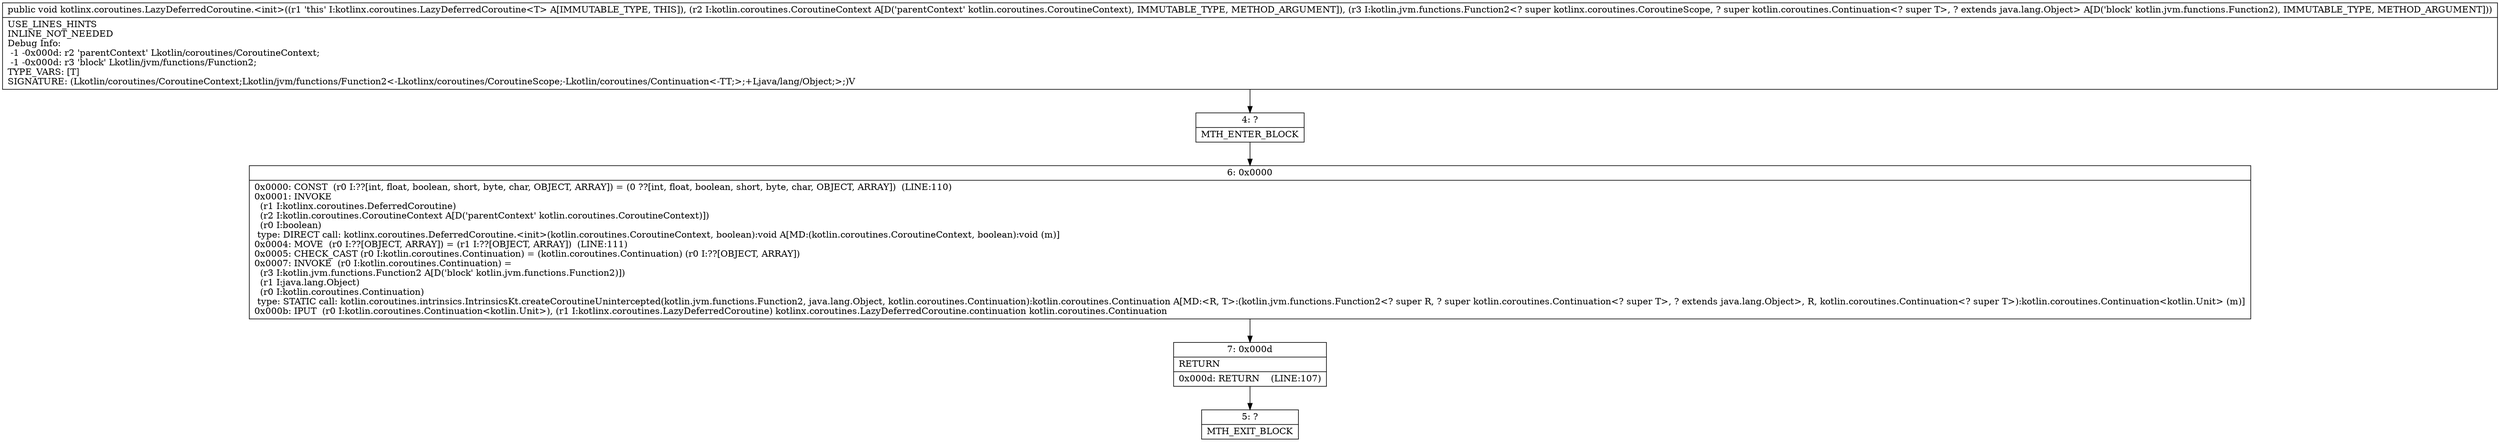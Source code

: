 digraph "CFG forkotlinx.coroutines.LazyDeferredCoroutine.\<init\>(Lkotlin\/coroutines\/CoroutineContext;Lkotlin\/jvm\/functions\/Function2;)V" {
Node_4 [shape=record,label="{4\:\ ?|MTH_ENTER_BLOCK\l}"];
Node_6 [shape=record,label="{6\:\ 0x0000|0x0000: CONST  (r0 I:??[int, float, boolean, short, byte, char, OBJECT, ARRAY]) = (0 ??[int, float, boolean, short, byte, char, OBJECT, ARRAY])  (LINE:110)\l0x0001: INVOKE  \l  (r1 I:kotlinx.coroutines.DeferredCoroutine)\l  (r2 I:kotlin.coroutines.CoroutineContext A[D('parentContext' kotlin.coroutines.CoroutineContext)])\l  (r0 I:boolean)\l type: DIRECT call: kotlinx.coroutines.DeferredCoroutine.\<init\>(kotlin.coroutines.CoroutineContext, boolean):void A[MD:(kotlin.coroutines.CoroutineContext, boolean):void (m)]\l0x0004: MOVE  (r0 I:??[OBJECT, ARRAY]) = (r1 I:??[OBJECT, ARRAY])  (LINE:111)\l0x0005: CHECK_CAST (r0 I:kotlin.coroutines.Continuation) = (kotlin.coroutines.Continuation) (r0 I:??[OBJECT, ARRAY]) \l0x0007: INVOKE  (r0 I:kotlin.coroutines.Continuation) = \l  (r3 I:kotlin.jvm.functions.Function2 A[D('block' kotlin.jvm.functions.Function2)])\l  (r1 I:java.lang.Object)\l  (r0 I:kotlin.coroutines.Continuation)\l type: STATIC call: kotlin.coroutines.intrinsics.IntrinsicsKt.createCoroutineUnintercepted(kotlin.jvm.functions.Function2, java.lang.Object, kotlin.coroutines.Continuation):kotlin.coroutines.Continuation A[MD:\<R, T\>:(kotlin.jvm.functions.Function2\<? super R, ? super kotlin.coroutines.Continuation\<? super T\>, ? extends java.lang.Object\>, R, kotlin.coroutines.Continuation\<? super T\>):kotlin.coroutines.Continuation\<kotlin.Unit\> (m)]\l0x000b: IPUT  (r0 I:kotlin.coroutines.Continuation\<kotlin.Unit\>), (r1 I:kotlinx.coroutines.LazyDeferredCoroutine) kotlinx.coroutines.LazyDeferredCoroutine.continuation kotlin.coroutines.Continuation \l}"];
Node_7 [shape=record,label="{7\:\ 0x000d|RETURN\l|0x000d: RETURN    (LINE:107)\l}"];
Node_5 [shape=record,label="{5\:\ ?|MTH_EXIT_BLOCK\l}"];
MethodNode[shape=record,label="{public void kotlinx.coroutines.LazyDeferredCoroutine.\<init\>((r1 'this' I:kotlinx.coroutines.LazyDeferredCoroutine\<T\> A[IMMUTABLE_TYPE, THIS]), (r2 I:kotlin.coroutines.CoroutineContext A[D('parentContext' kotlin.coroutines.CoroutineContext), IMMUTABLE_TYPE, METHOD_ARGUMENT]), (r3 I:kotlin.jvm.functions.Function2\<? super kotlinx.coroutines.CoroutineScope, ? super kotlin.coroutines.Continuation\<? super T\>, ? extends java.lang.Object\> A[D('block' kotlin.jvm.functions.Function2), IMMUTABLE_TYPE, METHOD_ARGUMENT]))  | USE_LINES_HINTS\lINLINE_NOT_NEEDED\lDebug Info:\l  \-1 \-0x000d: r2 'parentContext' Lkotlin\/coroutines\/CoroutineContext;\l  \-1 \-0x000d: r3 'block' Lkotlin\/jvm\/functions\/Function2;\lTYPE_VARS: [T]\lSIGNATURE: (Lkotlin\/coroutines\/CoroutineContext;Lkotlin\/jvm\/functions\/Function2\<\-Lkotlinx\/coroutines\/CoroutineScope;\-Lkotlin\/coroutines\/Continuation\<\-TT;\>;+Ljava\/lang\/Object;\>;)V\l}"];
MethodNode -> Node_4;Node_4 -> Node_6;
Node_6 -> Node_7;
Node_7 -> Node_5;
}

